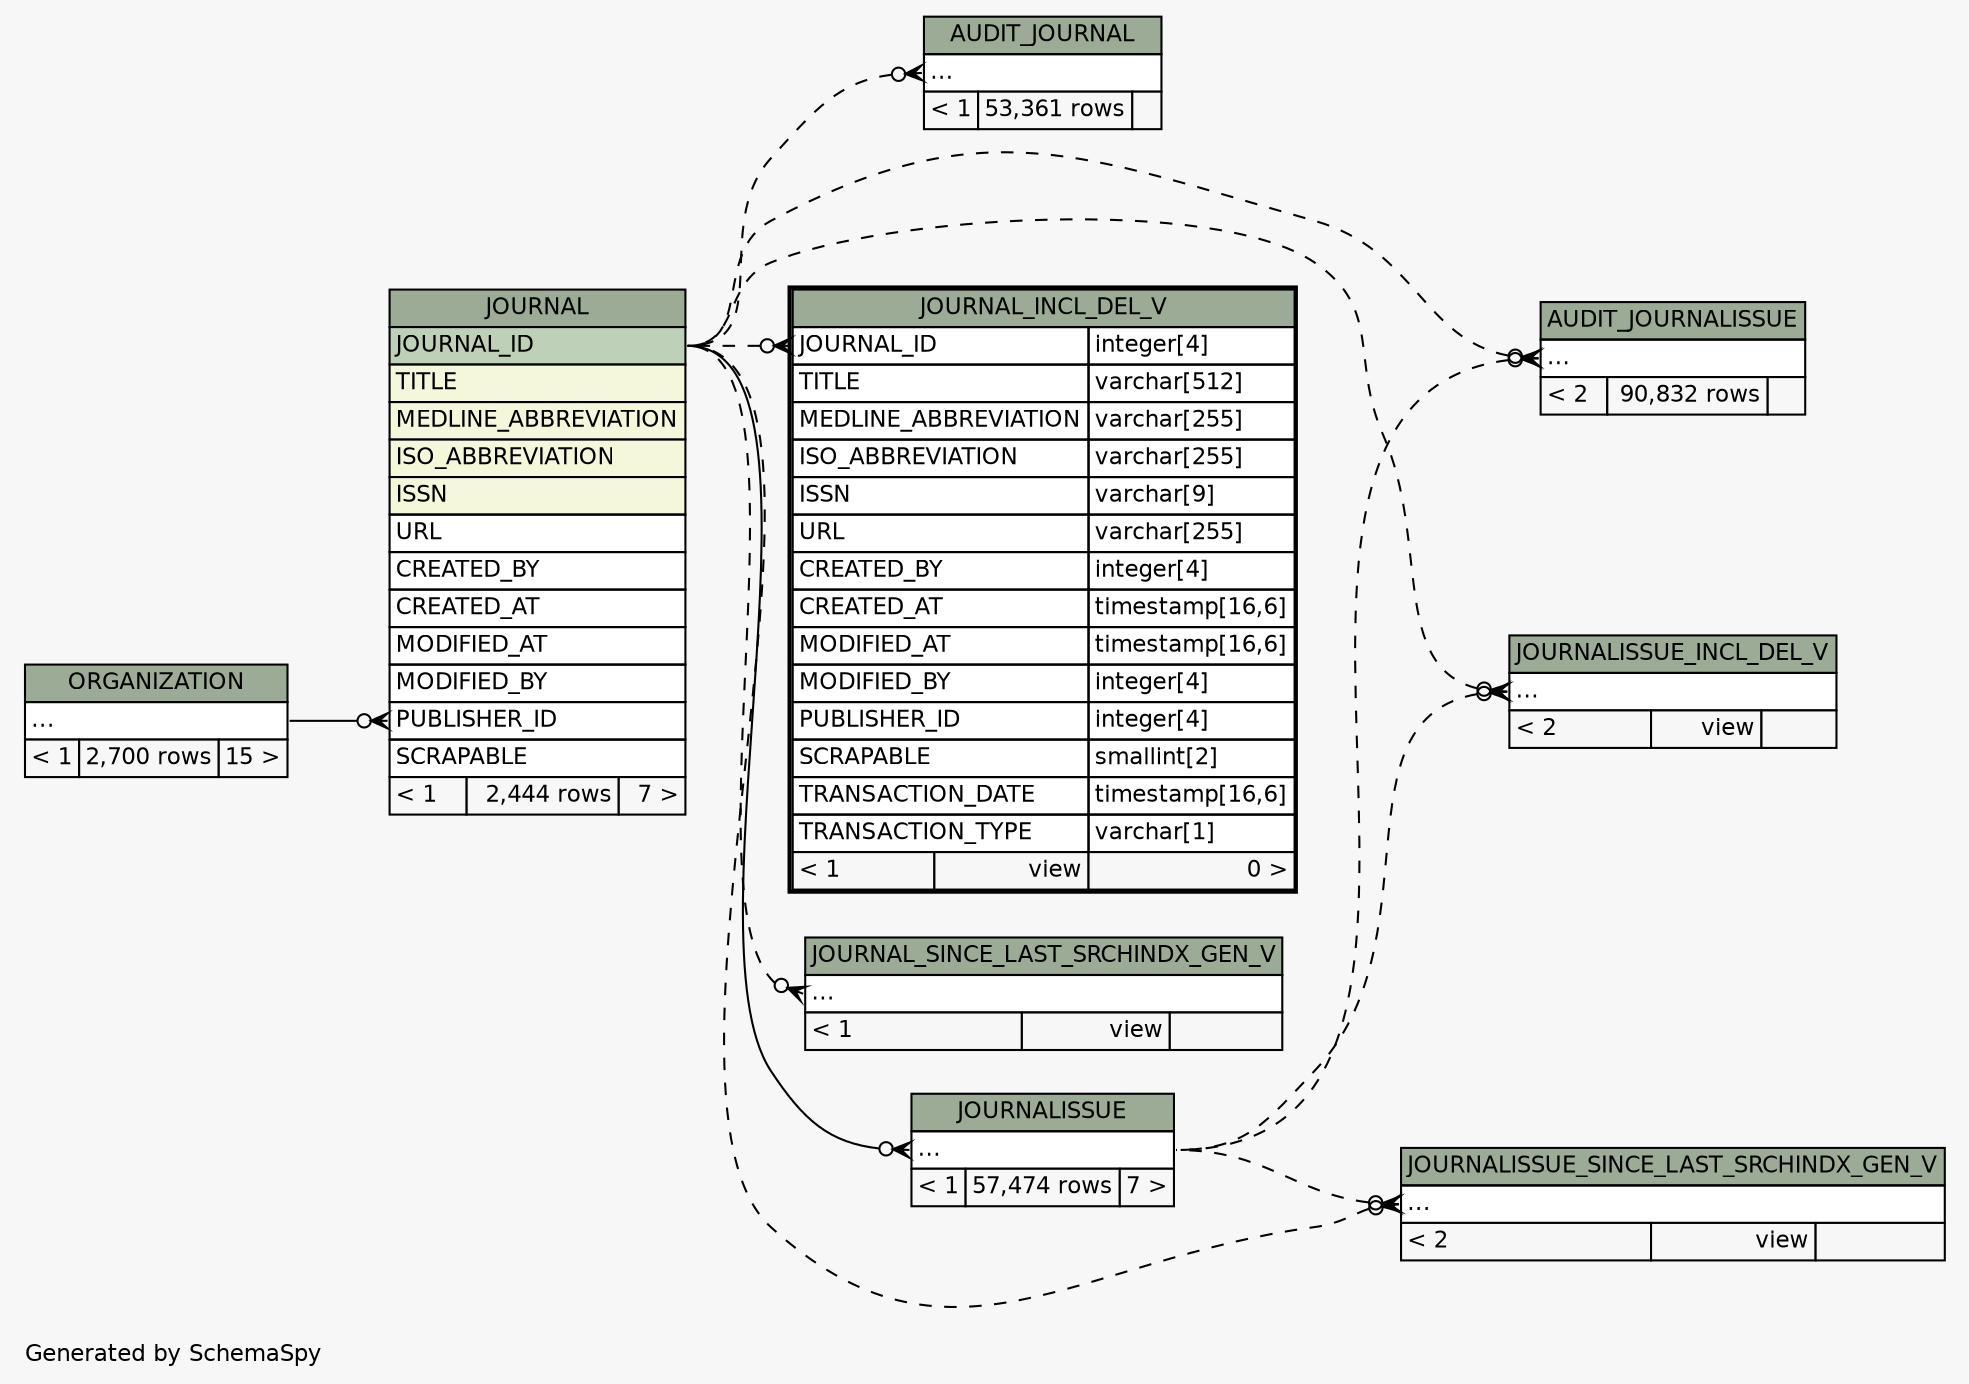 // dot 2.38.0 on Windows 10 10.0
// SchemaSpy rev Unknown
digraph "impliedTwoDegreesRelationshipsDiagram" {
  graph [
    rankdir="RL"
    bgcolor="#f7f7f7"
    label="\nGenerated by SchemaSpy"
    labeljust="l"
    nodesep="0.18"
    ranksep="0.46"
    fontname="Helvetica"
    fontsize="11"
  ];
  node [
    fontname="Helvetica"
    fontsize="11"
    shape="plaintext"
  ];
  edge [
    arrowsize="0.8"
  ];
  "AUDIT_JOURNAL":"elipses":w -> "JOURNAL":"JOURNAL_ID":e [arrowhead=none dir=back arrowtail=crowodot style=dashed];
  "AUDIT_JOURNALISSUE":"elipses":w -> "JOURNAL":"JOURNAL_ID":e [arrowhead=none dir=back arrowtail=crowodot style=dashed];
  "AUDIT_JOURNALISSUE":"elipses":w -> "JOURNALISSUE":"elipses":e [arrowhead=none dir=back arrowtail=crowodot style=dashed];
  "JOURNAL":"PUBLISHER_ID":w -> "ORGANIZATION":"elipses":e [arrowhead=none dir=back arrowtail=crowodot];
  "JOURNAL_INCL_DEL_V":"JOURNAL_ID":w -> "JOURNAL":"JOURNAL_ID":e [arrowhead=none dir=back arrowtail=crowodot style=dashed];
  "JOURNAL_SINCE_LAST_SRCHINDX_GEN_V":"elipses":w -> "JOURNAL":"JOURNAL_ID":e [arrowhead=none dir=back arrowtail=crowodot style=dashed];
  "JOURNALISSUE":"elipses":w -> "JOURNAL":"JOURNAL_ID":e [arrowhead=none dir=back arrowtail=crowodot];
  "JOURNALISSUE_INCL_DEL_V":"elipses":w -> "JOURNAL":"JOURNAL_ID":e [arrowhead=none dir=back arrowtail=crowodot style=dashed];
  "JOURNALISSUE_INCL_DEL_V":"elipses":w -> "JOURNALISSUE":"elipses":e [arrowhead=none dir=back arrowtail=crowodot style=dashed];
  "JOURNALISSUE_SINCE_LAST_SRCHINDX_GEN_V":"elipses":w -> "JOURNAL":"JOURNAL_ID":e [arrowhead=none dir=back arrowtail=crowodot style=dashed];
  "JOURNALISSUE_SINCE_LAST_SRCHINDX_GEN_V":"elipses":w -> "JOURNALISSUE":"elipses":e [arrowhead=none dir=back arrowtail=crowodot style=dashed];
  "AUDIT_JOURNAL" [
    label=<
    <TABLE BORDER="0" CELLBORDER="1" CELLSPACING="0" BGCOLOR="#ffffff">
      <TR><TD COLSPAN="3" BGCOLOR="#9bab96" ALIGN="CENTER">AUDIT_JOURNAL</TD></TR>
      <TR><TD PORT="elipses" COLSPAN="3" ALIGN="LEFT">...</TD></TR>
      <TR><TD ALIGN="LEFT" BGCOLOR="#f7f7f7">&lt; 1</TD><TD ALIGN="RIGHT" BGCOLOR="#f7f7f7">53,361 rows</TD><TD ALIGN="RIGHT" BGCOLOR="#f7f7f7">  </TD></TR>
    </TABLE>>
    URL="AUDIT_JOURNAL.html"
    tooltip="AUDIT_JOURNAL"
  ];
  "AUDIT_JOURNALISSUE" [
    label=<
    <TABLE BORDER="0" CELLBORDER="1" CELLSPACING="0" BGCOLOR="#ffffff">
      <TR><TD COLSPAN="3" BGCOLOR="#9bab96" ALIGN="CENTER">AUDIT_JOURNALISSUE</TD></TR>
      <TR><TD PORT="elipses" COLSPAN="3" ALIGN="LEFT">...</TD></TR>
      <TR><TD ALIGN="LEFT" BGCOLOR="#f7f7f7">&lt; 2</TD><TD ALIGN="RIGHT" BGCOLOR="#f7f7f7">90,832 rows</TD><TD ALIGN="RIGHT" BGCOLOR="#f7f7f7">  </TD></TR>
    </TABLE>>
    URL="AUDIT_JOURNALISSUE.html"
    tooltip="AUDIT_JOURNALISSUE"
  ];
  "JOURNAL" [
    label=<
    <TABLE BORDER="0" CELLBORDER="1" CELLSPACING="0" BGCOLOR="#ffffff">
      <TR><TD COLSPAN="3" BGCOLOR="#9bab96" ALIGN="CENTER">JOURNAL</TD></TR>
      <TR><TD PORT="JOURNAL_ID" COLSPAN="3" BGCOLOR="#bed1b8" ALIGN="LEFT">JOURNAL_ID</TD></TR>
      <TR><TD PORT="TITLE" COLSPAN="3" BGCOLOR="#f4f7da" ALIGN="LEFT">TITLE</TD></TR>
      <TR><TD PORT="MEDLINE_ABBREVIATION" COLSPAN="3" BGCOLOR="#f4f7da" ALIGN="LEFT">MEDLINE_ABBREVIATION</TD></TR>
      <TR><TD PORT="ISO_ABBREVIATION" COLSPAN="3" BGCOLOR="#f4f7da" ALIGN="LEFT">ISO_ABBREVIATION</TD></TR>
      <TR><TD PORT="ISSN" COLSPAN="3" BGCOLOR="#f4f7da" ALIGN="LEFT">ISSN</TD></TR>
      <TR><TD PORT="URL" COLSPAN="3" ALIGN="LEFT">URL</TD></TR>
      <TR><TD PORT="CREATED_BY" COLSPAN="3" ALIGN="LEFT">CREATED_BY</TD></TR>
      <TR><TD PORT="CREATED_AT" COLSPAN="3" ALIGN="LEFT">CREATED_AT</TD></TR>
      <TR><TD PORT="MODIFIED_AT" COLSPAN="3" ALIGN="LEFT">MODIFIED_AT</TD></TR>
      <TR><TD PORT="MODIFIED_BY" COLSPAN="3" ALIGN="LEFT">MODIFIED_BY</TD></TR>
      <TR><TD PORT="PUBLISHER_ID" COLSPAN="3" ALIGN="LEFT">PUBLISHER_ID</TD></TR>
      <TR><TD PORT="SCRAPABLE" COLSPAN="3" ALIGN="LEFT">SCRAPABLE</TD></TR>
      <TR><TD ALIGN="LEFT" BGCOLOR="#f7f7f7">&lt; 1</TD><TD ALIGN="RIGHT" BGCOLOR="#f7f7f7">2,444 rows</TD><TD ALIGN="RIGHT" BGCOLOR="#f7f7f7">7 &gt;</TD></TR>
    </TABLE>>
    URL="JOURNAL.html"
    tooltip="JOURNAL"
  ];
  "JOURNAL_INCL_DEL_V" [
    label=<
    <TABLE BORDER="2" CELLBORDER="1" CELLSPACING="0" BGCOLOR="#ffffff">
      <TR><TD COLSPAN="3" BGCOLOR="#9bab96" ALIGN="CENTER">JOURNAL_INCL_DEL_V</TD></TR>
      <TR><TD PORT="JOURNAL_ID" COLSPAN="2" ALIGN="LEFT">JOURNAL_ID</TD><TD PORT="JOURNAL_ID.type" ALIGN="LEFT">integer[4]</TD></TR>
      <TR><TD PORT="TITLE" COLSPAN="2" ALIGN="LEFT">TITLE</TD><TD PORT="TITLE.type" ALIGN="LEFT">varchar[512]</TD></TR>
      <TR><TD PORT="MEDLINE_ABBREVIATION" COLSPAN="2" ALIGN="LEFT">MEDLINE_ABBREVIATION</TD><TD PORT="MEDLINE_ABBREVIATION.type" ALIGN="LEFT">varchar[255]</TD></TR>
      <TR><TD PORT="ISO_ABBREVIATION" COLSPAN="2" ALIGN="LEFT">ISO_ABBREVIATION</TD><TD PORT="ISO_ABBREVIATION.type" ALIGN="LEFT">varchar[255]</TD></TR>
      <TR><TD PORT="ISSN" COLSPAN="2" ALIGN="LEFT">ISSN</TD><TD PORT="ISSN.type" ALIGN="LEFT">varchar[9]</TD></TR>
      <TR><TD PORT="URL" COLSPAN="2" ALIGN="LEFT">URL</TD><TD PORT="URL.type" ALIGN="LEFT">varchar[255]</TD></TR>
      <TR><TD PORT="CREATED_BY" COLSPAN="2" ALIGN="LEFT">CREATED_BY</TD><TD PORT="CREATED_BY.type" ALIGN="LEFT">integer[4]</TD></TR>
      <TR><TD PORT="CREATED_AT" COLSPAN="2" ALIGN="LEFT">CREATED_AT</TD><TD PORT="CREATED_AT.type" ALIGN="LEFT">timestamp[16,6]</TD></TR>
      <TR><TD PORT="MODIFIED_AT" COLSPAN="2" ALIGN="LEFT">MODIFIED_AT</TD><TD PORT="MODIFIED_AT.type" ALIGN="LEFT">timestamp[16,6]</TD></TR>
      <TR><TD PORT="MODIFIED_BY" COLSPAN="2" ALIGN="LEFT">MODIFIED_BY</TD><TD PORT="MODIFIED_BY.type" ALIGN="LEFT">integer[4]</TD></TR>
      <TR><TD PORT="PUBLISHER_ID" COLSPAN="2" ALIGN="LEFT">PUBLISHER_ID</TD><TD PORT="PUBLISHER_ID.type" ALIGN="LEFT">integer[4]</TD></TR>
      <TR><TD PORT="SCRAPABLE" COLSPAN="2" ALIGN="LEFT">SCRAPABLE</TD><TD PORT="SCRAPABLE.type" ALIGN="LEFT">smallint[2]</TD></TR>
      <TR><TD PORT="TRANSACTION_DATE" COLSPAN="2" ALIGN="LEFT">TRANSACTION_DATE</TD><TD PORT="TRANSACTION_DATE.type" ALIGN="LEFT">timestamp[16,6]</TD></TR>
      <TR><TD PORT="TRANSACTION_TYPE" COLSPAN="2" ALIGN="LEFT">TRANSACTION_TYPE</TD><TD PORT="TRANSACTION_TYPE.type" ALIGN="LEFT">varchar[1]</TD></TR>
      <TR><TD ALIGN="LEFT" BGCOLOR="#f7f7f7">&lt; 1</TD><TD ALIGN="RIGHT" BGCOLOR="#f7f7f7">view</TD><TD ALIGN="RIGHT" BGCOLOR="#f7f7f7">0 &gt;</TD></TR>
    </TABLE>>
    URL="JOURNAL_INCL_DEL_V.html"
    tooltip="JOURNAL_INCL_DEL_V"
  ];
  "JOURNAL_SINCE_LAST_SRCHINDX_GEN_V" [
    label=<
    <TABLE BORDER="0" CELLBORDER="1" CELLSPACING="0" BGCOLOR="#ffffff">
      <TR><TD COLSPAN="3" BGCOLOR="#9bab96" ALIGN="CENTER">JOURNAL_SINCE_LAST_SRCHINDX_GEN_V</TD></TR>
      <TR><TD PORT="elipses" COLSPAN="3" ALIGN="LEFT">...</TD></TR>
      <TR><TD ALIGN="LEFT" BGCOLOR="#f7f7f7">&lt; 1</TD><TD ALIGN="RIGHT" BGCOLOR="#f7f7f7">view</TD><TD ALIGN="RIGHT" BGCOLOR="#f7f7f7">  </TD></TR>
    </TABLE>>
    URL="JOURNAL_SINCE_LAST_SRCHINDX_GEN_V.html"
    tooltip="JOURNAL_SINCE_LAST_SRCHINDX_GEN_V"
  ];
  "JOURNALISSUE" [
    label=<
    <TABLE BORDER="0" CELLBORDER="1" CELLSPACING="0" BGCOLOR="#ffffff">
      <TR><TD COLSPAN="3" BGCOLOR="#9bab96" ALIGN="CENTER">JOURNALISSUE</TD></TR>
      <TR><TD PORT="elipses" COLSPAN="3" ALIGN="LEFT">...</TD></TR>
      <TR><TD ALIGN="LEFT" BGCOLOR="#f7f7f7">&lt; 1</TD><TD ALIGN="RIGHT" BGCOLOR="#f7f7f7">57,474 rows</TD><TD ALIGN="RIGHT" BGCOLOR="#f7f7f7">7 &gt;</TD></TR>
    </TABLE>>
    URL="JOURNALISSUE.html"
    tooltip="JOURNALISSUE"
  ];
  "JOURNALISSUE_INCL_DEL_V" [
    label=<
    <TABLE BORDER="0" CELLBORDER="1" CELLSPACING="0" BGCOLOR="#ffffff">
      <TR><TD COLSPAN="3" BGCOLOR="#9bab96" ALIGN="CENTER">JOURNALISSUE_INCL_DEL_V</TD></TR>
      <TR><TD PORT="elipses" COLSPAN="3" ALIGN="LEFT">...</TD></TR>
      <TR><TD ALIGN="LEFT" BGCOLOR="#f7f7f7">&lt; 2</TD><TD ALIGN="RIGHT" BGCOLOR="#f7f7f7">view</TD><TD ALIGN="RIGHT" BGCOLOR="#f7f7f7">  </TD></TR>
    </TABLE>>
    URL="JOURNALISSUE_INCL_DEL_V.html"
    tooltip="JOURNALISSUE_INCL_DEL_V"
  ];
  "JOURNALISSUE_SINCE_LAST_SRCHINDX_GEN_V" [
    label=<
    <TABLE BORDER="0" CELLBORDER="1" CELLSPACING="0" BGCOLOR="#ffffff">
      <TR><TD COLSPAN="3" BGCOLOR="#9bab96" ALIGN="CENTER">JOURNALISSUE_SINCE_LAST_SRCHINDX_GEN_V</TD></TR>
      <TR><TD PORT="elipses" COLSPAN="3" ALIGN="LEFT">...</TD></TR>
      <TR><TD ALIGN="LEFT" BGCOLOR="#f7f7f7">&lt; 2</TD><TD ALIGN="RIGHT" BGCOLOR="#f7f7f7">view</TD><TD ALIGN="RIGHT" BGCOLOR="#f7f7f7">  </TD></TR>
    </TABLE>>
    URL="JOURNALISSUE_SINCE_LAST_SRCHINDX_GEN_V.html"
    tooltip="JOURNALISSUE_SINCE_LAST_SRCHINDX_GEN_V"
  ];
  "ORGANIZATION" [
    label=<
    <TABLE BORDER="0" CELLBORDER="1" CELLSPACING="0" BGCOLOR="#ffffff">
      <TR><TD COLSPAN="3" BGCOLOR="#9bab96" ALIGN="CENTER">ORGANIZATION</TD></TR>
      <TR><TD PORT="elipses" COLSPAN="3" ALIGN="LEFT">...</TD></TR>
      <TR><TD ALIGN="LEFT" BGCOLOR="#f7f7f7">&lt; 1</TD><TD ALIGN="RIGHT" BGCOLOR="#f7f7f7">2,700 rows</TD><TD ALIGN="RIGHT" BGCOLOR="#f7f7f7">15 &gt;</TD></TR>
    </TABLE>>
    URL="ORGANIZATION.html"
    tooltip="ORGANIZATION"
  ];
}
